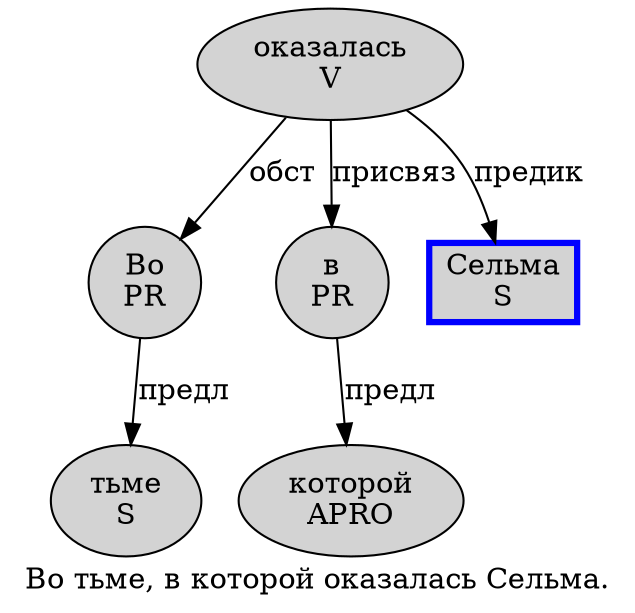 digraph SENTENCE_384 {
	graph [label="Во тьме, в которой оказалась Сельма."]
	node [style=filled]
		0 [label="Во
PR" color="" fillcolor=lightgray penwidth=1 shape=ellipse]
		1 [label="тьме
S" color="" fillcolor=lightgray penwidth=1 shape=ellipse]
		3 [label="в
PR" color="" fillcolor=lightgray penwidth=1 shape=ellipse]
		4 [label="которой
APRO" color="" fillcolor=lightgray penwidth=1 shape=ellipse]
		5 [label="оказалась
V" color="" fillcolor=lightgray penwidth=1 shape=ellipse]
		6 [label="Сельма
S" color=blue fillcolor=lightgray penwidth=3 shape=box]
			3 -> 4 [label="предл"]
			5 -> 0 [label="обст"]
			5 -> 3 [label="присвяз"]
			5 -> 6 [label="предик"]
			0 -> 1 [label="предл"]
}